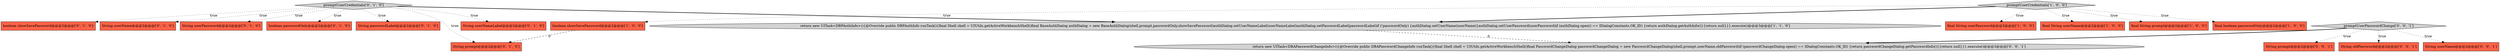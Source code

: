 digraph {
6 [style = filled, label = "boolean showSavePassword@@@2@@@['1', '0', '0']", fillcolor = tomato, shape = box image = "AAA1AAABBB1BBB"];
0 [style = filled, label = "final String userPassword@@@2@@@['1', '0', '0']", fillcolor = tomato, shape = box image = "AAA0AAABBB1BBB"];
3 [style = filled, label = "return new UITask<DBPAuthInfo>(){@Override public DBPAuthInfo runTask(){final Shell shell = UIUtils.getActiveWorkbenchShell()final BaseAuthDialog authDialog = new BaseAuthDialog(shell,prompt,passwordOnly,showSavePassword)authDialog.setUserNameLabel(userNameLabel)authDialog.setPasswordLabel(passwordLabel)if (!passwordOnly) {authDialog.setUserName(userName)}authDialog.setUserPassword(userPassword)if (authDialog.open() == IDialogConstants.OK_ID) {return authDialog.getAuthInfo()}{return null}}}.execute()@@@3@@@['1', '1', '0']", fillcolor = lightgray, shape = ellipse image = "AAA0AAABBB1BBB"];
5 [style = filled, label = "final String userName@@@2@@@['1', '0', '0']", fillcolor = tomato, shape = box image = "AAA0AAABBB1BBB"];
1 [style = filled, label = "final String prompt@@@2@@@['1', '0', '0']", fillcolor = tomato, shape = box image = "AAA0AAABBB1BBB"];
13 [style = filled, label = "String prompt@@@2@@@['0', '1', '0']", fillcolor = tomato, shape = box image = "AAA1AAABBB2BBB"];
14 [style = filled, label = "promptUserCredentials['0', '1', '0']", fillcolor = lightgray, shape = diamond image = "AAA0AAABBB2BBB"];
7 [style = filled, label = "String userPassword@@@2@@@['0', '1', '0']", fillcolor = tomato, shape = box image = "AAA0AAABBB2BBB"];
16 [style = filled, label = "promptUserPasswordChange['0', '0', '1']", fillcolor = lightgray, shape = diamond image = "AAA0AAABBB3BBB"];
19 [style = filled, label = "String userName@@@2@@@['0', '0', '1']", fillcolor = tomato, shape = box image = "AAA0AAABBB3BBB"];
4 [style = filled, label = "promptUserCredentials['1', '0', '0']", fillcolor = lightgray, shape = diamond image = "AAA0AAABBB1BBB"];
2 [style = filled, label = "final boolean passwordOnly@@@2@@@['1', '0', '0']", fillcolor = tomato, shape = box image = "AAA0AAABBB1BBB"];
10 [style = filled, label = "boolean passwordOnly@@@2@@@['0', '1', '0']", fillcolor = tomato, shape = box image = "AAA0AAABBB2BBB"];
17 [style = filled, label = "return new UITask<DBAPasswordChangeInfo>(){@Override public DBAPasswordChangeInfo runTask(){final Shell shell = UIUtils.getActiveWorkbenchShell()final PasswordChangeDialog passwordChangeDialog = new PasswordChangeDialog(shell,prompt,userName,oldPassword)if (passwordChangeDialog.open() == IDialogConstants.OK_ID) {return passwordChangeDialog.getPasswordInfo()}{return null}}}.execute()@@@3@@@['0', '0', '1']", fillcolor = lightgray, shape = ellipse image = "AAA0AAABBB3BBB"];
9 [style = filled, label = "String passwordLabel@@@2@@@['0', '1', '0']", fillcolor = tomato, shape = box image = "AAA0AAABBB2BBB"];
8 [style = filled, label = "String userNameLabel@@@2@@@['0', '1', '0']", fillcolor = tomato, shape = box image = "AAA0AAABBB2BBB"];
15 [style = filled, label = "String prompt@@@2@@@['0', '0', '1']", fillcolor = tomato, shape = box image = "AAA0AAABBB3BBB"];
18 [style = filled, label = "String oldPassword@@@2@@@['0', '0', '1']", fillcolor = tomato, shape = box image = "AAA0AAABBB3BBB"];
11 [style = filled, label = "boolean showSavePassword@@@2@@@['0', '1', '0']", fillcolor = tomato, shape = box image = "AAA0AAABBB2BBB"];
12 [style = filled, label = "String userName@@@2@@@['0', '1', '0']", fillcolor = tomato, shape = box image = "AAA0AAABBB2BBB"];
4->6 [style = dotted, label="true"];
16->19 [style = dotted, label="true"];
4->5 [style = dotted, label="true"];
14->11 [style = dotted, label="true"];
4->3 [style = bold, label=""];
14->3 [style = bold, label=""];
14->9 [style = dotted, label="true"];
3->17 [style = dashed, label="0"];
16->17 [style = bold, label=""];
6->13 [style = dashed, label="0"];
14->12 [style = dotted, label="true"];
14->10 [style = dotted, label="true"];
4->1 [style = dotted, label="true"];
4->2 [style = dotted, label="true"];
14->13 [style = dotted, label="true"];
14->7 [style = dotted, label="true"];
4->0 [style = dotted, label="true"];
16->15 [style = dotted, label="true"];
14->8 [style = dotted, label="true"];
16->18 [style = dotted, label="true"];
}
